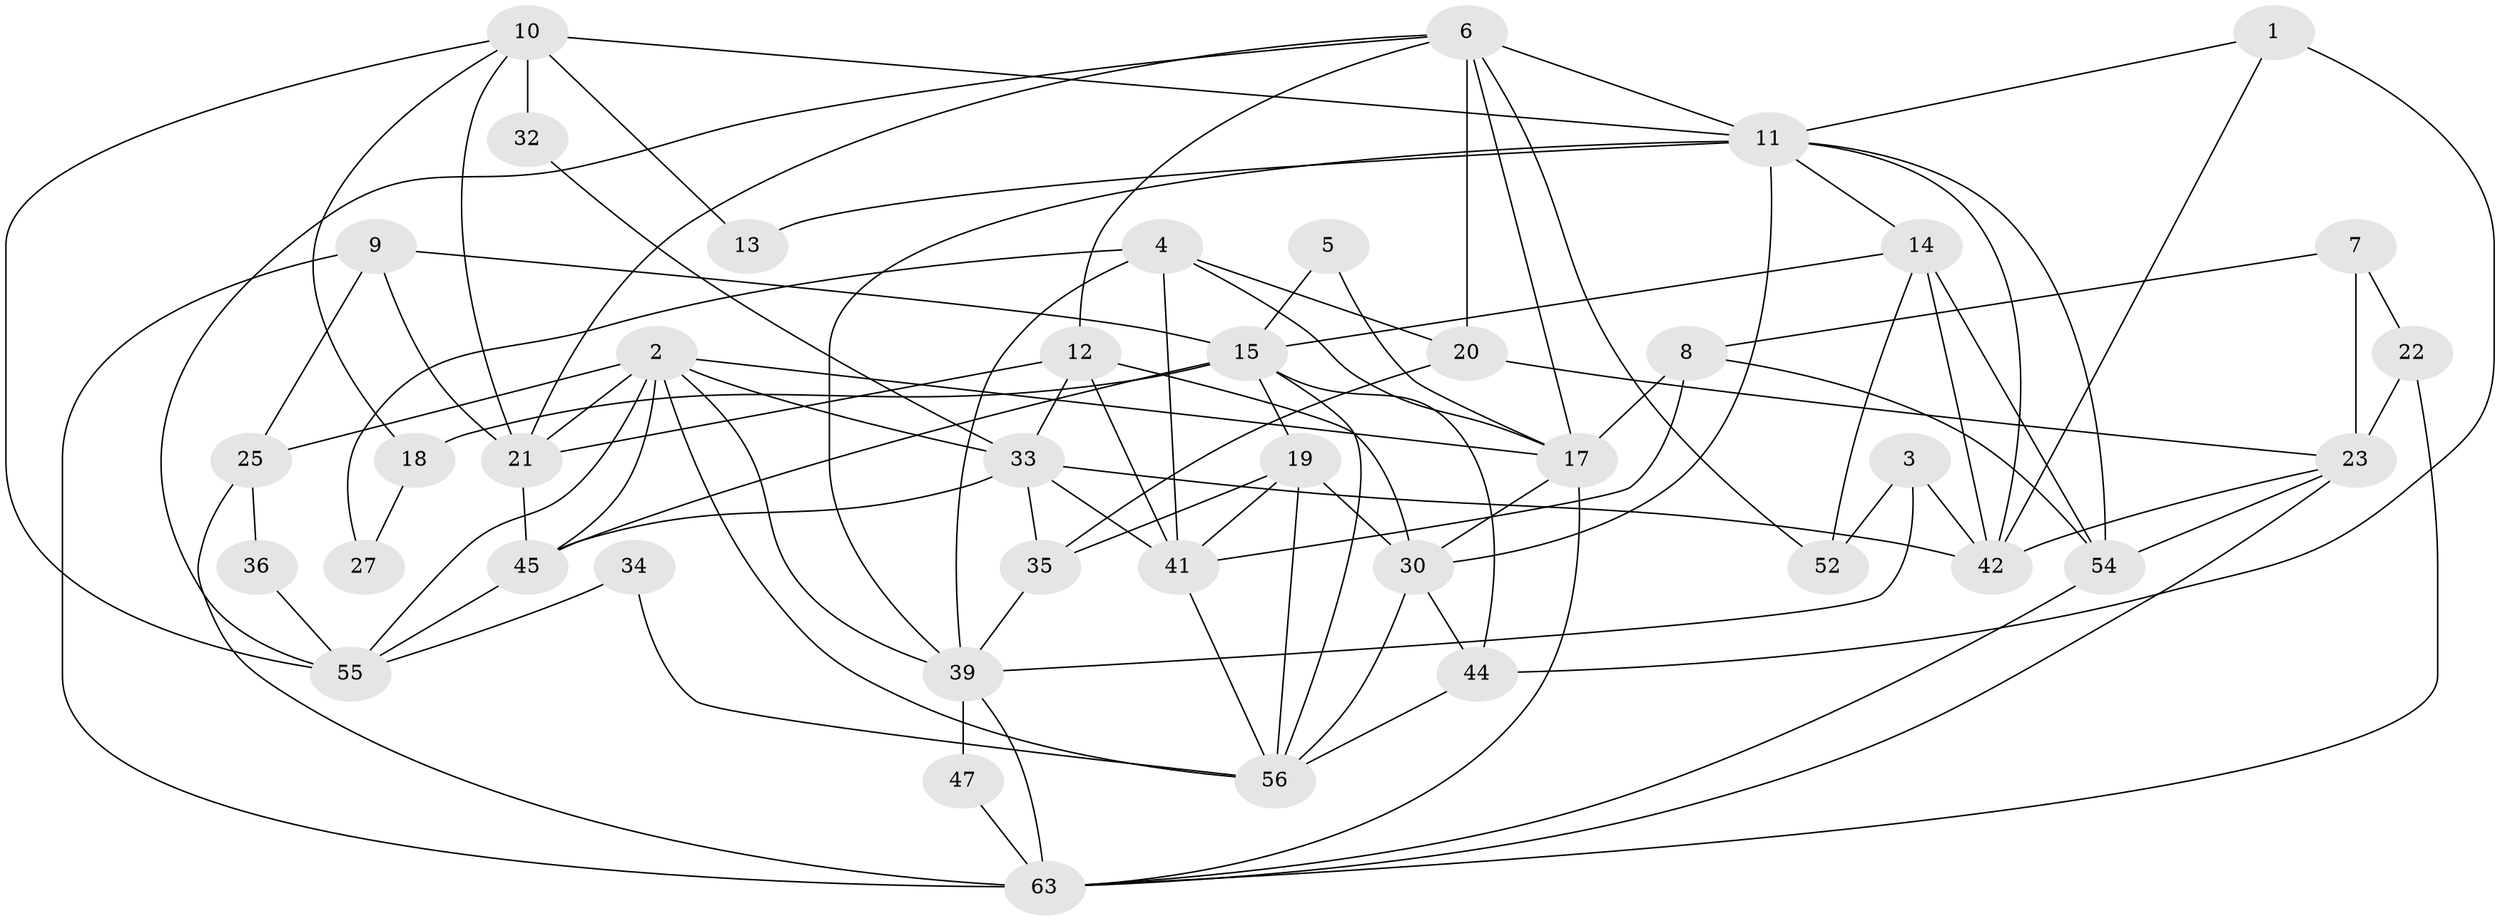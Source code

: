 // Generated by graph-tools (version 1.1) at 2025/24/03/03/25 07:24:00]
// undirected, 41 vertices, 98 edges
graph export_dot {
graph [start="1"]
  node [color=gray90,style=filled];
  1 [super="+16"];
  2 [super="+26"];
  3;
  4 [super="+61"];
  5;
  6 [super="+37"];
  7 [super="+57"];
  8 [super="+43"];
  9 [super="+46"];
  10 [super="+53"];
  11 [super="+49"];
  12;
  13;
  14 [super="+59"];
  15 [super="+28"];
  17;
  18;
  19;
  20;
  21 [super="+40"];
  22;
  23 [super="+24"];
  25 [super="+29"];
  27;
  30 [super="+31"];
  32;
  33 [super="+51"];
  34;
  35 [super="+38"];
  36;
  39 [super="+58"];
  41 [super="+62"];
  42 [super="+48"];
  44;
  45 [super="+50"];
  47;
  52;
  54;
  55;
  56 [super="+60"];
  63 [super="+64"];
  1 -- 44;
  1 -- 11;
  1 -- 42;
  2 -- 55;
  2 -- 17;
  2 -- 33 [weight=2];
  2 -- 39;
  2 -- 21;
  2 -- 56;
  2 -- 45;
  2 -- 25;
  3 -- 42;
  3 -- 39;
  3 -- 52;
  4 -- 20;
  4 -- 41;
  4 -- 17;
  4 -- 27 [weight=2];
  4 -- 39;
  5 -- 15;
  5 -- 17;
  6 -- 17;
  6 -- 55;
  6 -- 11;
  6 -- 12;
  6 -- 20;
  6 -- 52;
  6 -- 21;
  7 -- 8;
  7 -- 23;
  7 -- 22;
  8 -- 54;
  8 -- 17;
  8 -- 41;
  9 -- 15;
  9 -- 25;
  9 -- 21;
  9 -- 63;
  10 -- 21;
  10 -- 13;
  10 -- 32 [weight=2];
  10 -- 55;
  10 -- 18;
  10 -- 11;
  11 -- 13;
  11 -- 30;
  11 -- 42;
  11 -- 54;
  11 -- 39;
  11 -- 14;
  12 -- 21;
  12 -- 33;
  12 -- 30;
  12 -- 41;
  14 -- 15;
  14 -- 54;
  14 -- 42 [weight=2];
  14 -- 52;
  15 -- 44;
  15 -- 18;
  15 -- 56;
  15 -- 19;
  15 -- 45;
  17 -- 63;
  17 -- 30;
  18 -- 27;
  19 -- 41;
  19 -- 30;
  19 -- 35;
  19 -- 56;
  20 -- 35;
  20 -- 23;
  21 -- 45;
  22 -- 23;
  22 -- 63;
  23 -- 54;
  23 -- 63;
  23 -- 42;
  25 -- 36;
  25 -- 63 [weight=2];
  30 -- 44;
  30 -- 56;
  32 -- 33;
  33 -- 41;
  33 -- 45;
  33 -- 35;
  33 -- 42;
  34 -- 55;
  34 -- 56;
  35 -- 39;
  36 -- 55;
  39 -- 63;
  39 -- 47;
  41 -- 56;
  44 -- 56;
  45 -- 55;
  47 -- 63;
  54 -- 63;
}
